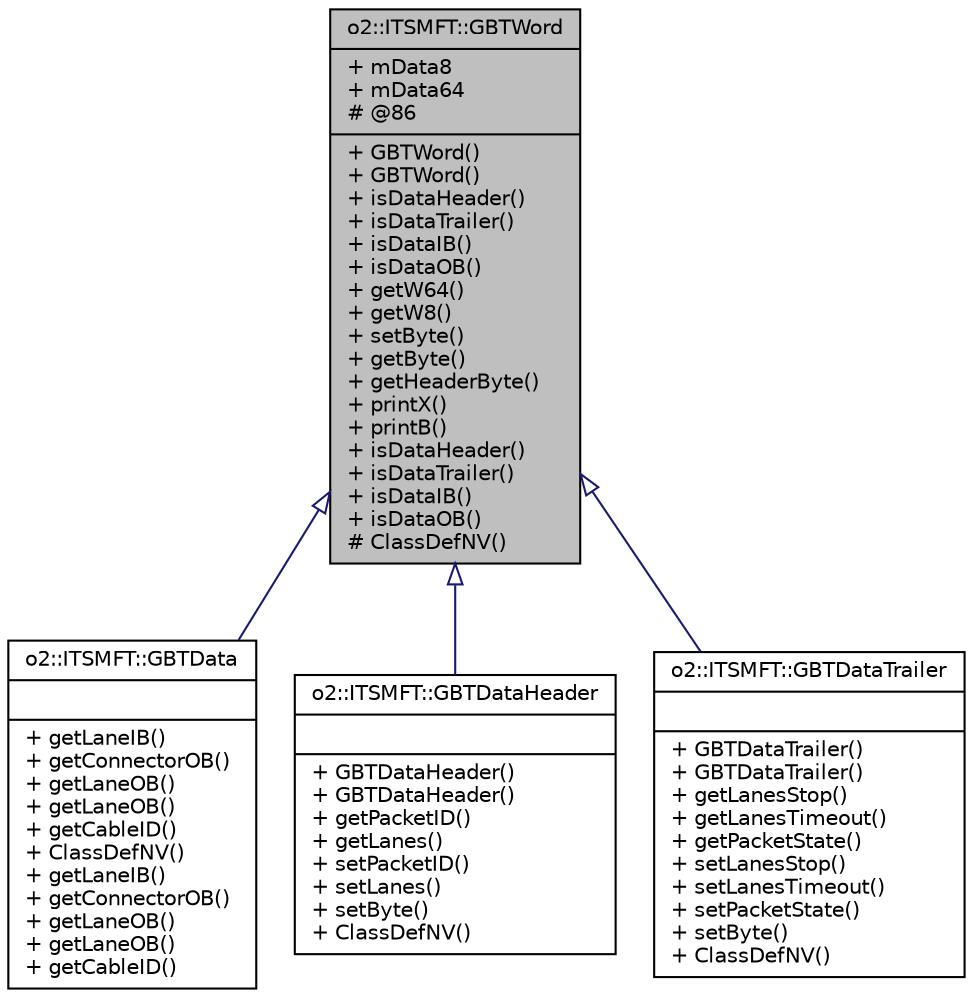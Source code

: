digraph "o2::ITSMFT::GBTWord"
{
 // INTERACTIVE_SVG=YES
  bgcolor="transparent";
  edge [fontname="Helvetica",fontsize="10",labelfontname="Helvetica",labelfontsize="10"];
  node [fontname="Helvetica",fontsize="10",shape=record];
  Node1 [label="{o2::ITSMFT::GBTWord\n|+ mData8\l+ mData64\l# @86\l|+ GBTWord()\l+ GBTWord()\l+ isDataHeader()\l+ isDataTrailer()\l+ isDataIB()\l+ isDataOB()\l+ getW64()\l+ getW8()\l+ setByte()\l+ getByte()\l+ getHeaderByte()\l+ printX()\l+ printB()\l+ isDataHeader()\l+ isDataTrailer()\l+ isDataIB()\l+ isDataOB()\l# ClassDefNV()\l}",height=0.2,width=0.4,color="black", fillcolor="grey75", style="filled" fontcolor="black"];
  Node1 -> Node2 [dir="back",color="midnightblue",fontsize="10",style="solid",arrowtail="onormal",fontname="Helvetica"];
  Node2 [label="{o2::ITSMFT::GBTData\n||+ getLaneIB()\l+ getConnectorOB()\l+ getLaneOB()\l+ getLaneOB()\l+ getCableID()\l+ ClassDefNV()\l+ getLaneIB()\l+ getConnectorOB()\l+ getLaneOB()\l+ getLaneOB()\l+ getCableID()\l}",height=0.2,width=0.4,color="black",URL="$d5/d36/classo2_1_1ITSMFT_1_1GBTData.html"];
  Node1 -> Node3 [dir="back",color="midnightblue",fontsize="10",style="solid",arrowtail="onormal",fontname="Helvetica"];
  Node3 [label="{o2::ITSMFT::GBTDataHeader\n||+ GBTDataHeader()\l+ GBTDataHeader()\l+ getPacketID()\l+ getLanes()\l+ setPacketID()\l+ setLanes()\l+ setByte()\l+ ClassDefNV()\l}",height=0.2,width=0.4,color="black",URL="$d6/dee/classo2_1_1ITSMFT_1_1GBTDataHeader.html"];
  Node1 -> Node4 [dir="back",color="midnightblue",fontsize="10",style="solid",arrowtail="onormal",fontname="Helvetica"];
  Node4 [label="{o2::ITSMFT::GBTDataTrailer\n||+ GBTDataTrailer()\l+ GBTDataTrailer()\l+ getLanesStop()\l+ getLanesTimeout()\l+ getPacketState()\l+ setLanesStop()\l+ setLanesTimeout()\l+ setPacketState()\l+ setByte()\l+ ClassDefNV()\l}",height=0.2,width=0.4,color="black",URL="$dc/dc1/classo2_1_1ITSMFT_1_1GBTDataTrailer.html"];
}
